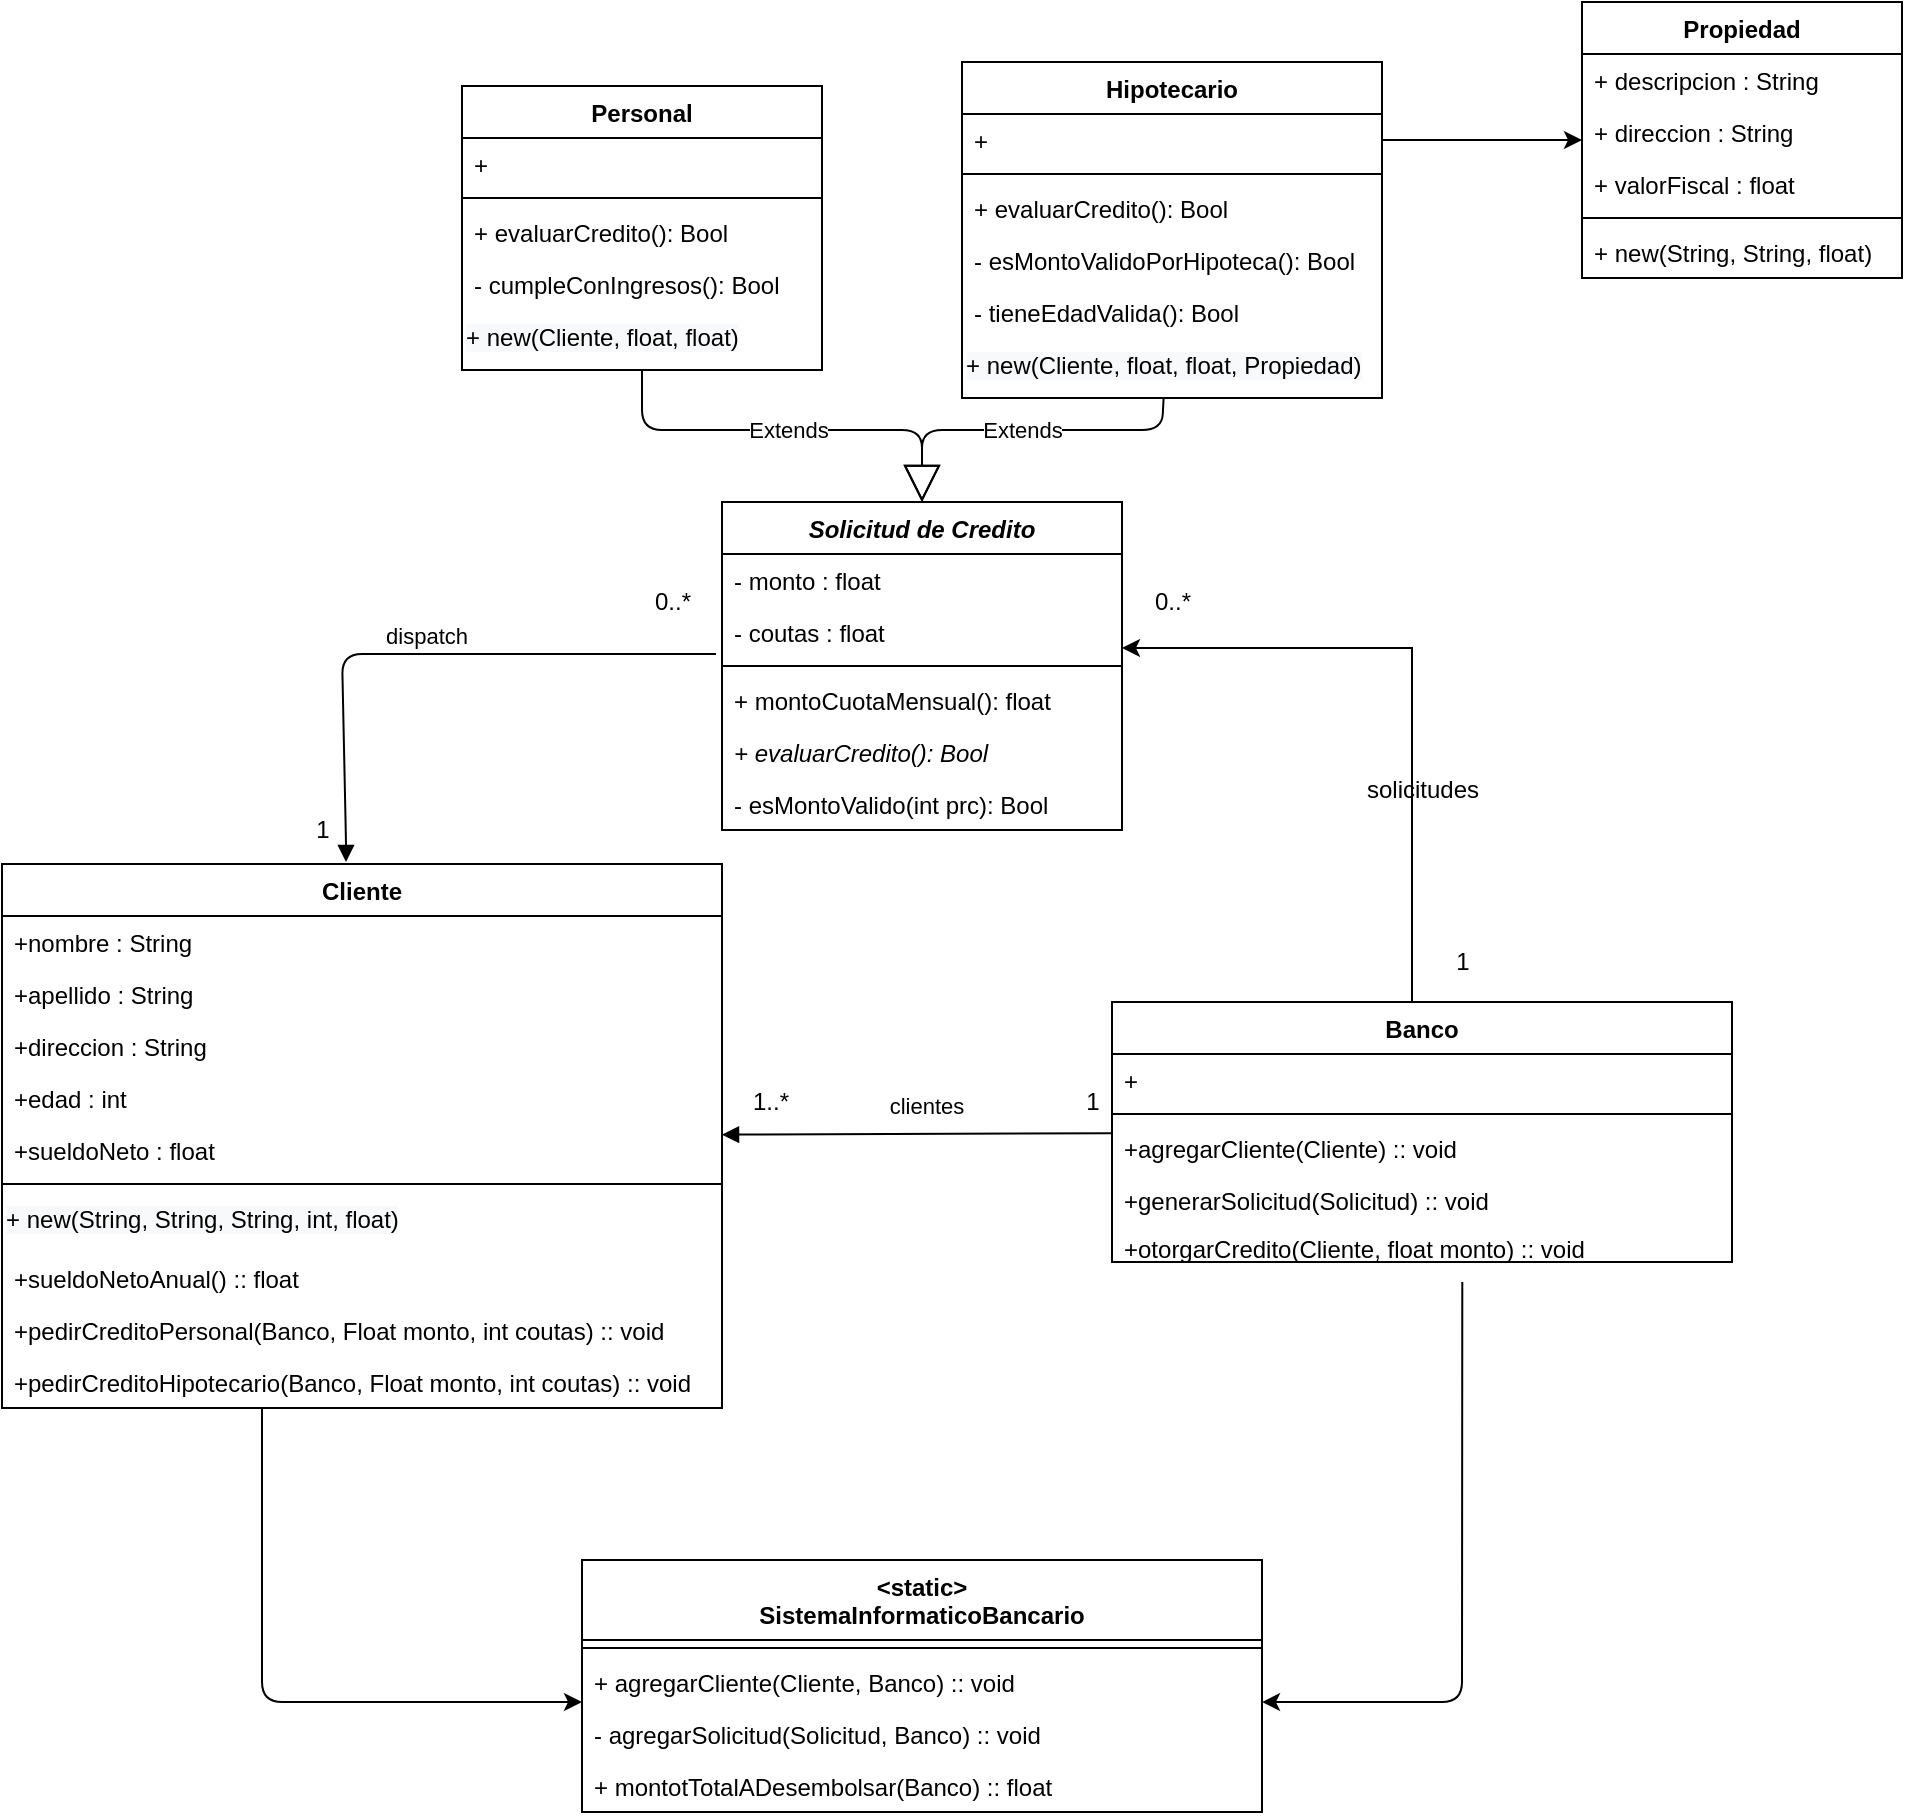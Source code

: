 <mxfile version="14.7.6" type="device"><diagram id="qMjNpvbMUI93nTTwNa-9" name="Page-1"><mxGraphModel dx="1069" dy="2037" grid="1" gridSize="10" guides="1" tooltips="1" connect="1" arrows="1" fold="1" page="1" pageScale="1" pageWidth="827" pageHeight="1169" math="0" shadow="0"><root><mxCell id="0"/><mxCell id="1" parent="0"/><mxCell id="Bh_JNvO4xfOQLkHMDw9X-1" value="Cliente" style="swimlane;fontStyle=1;align=center;verticalAlign=top;childLayout=stackLayout;horizontal=1;startSize=26;horizontalStack=0;resizeParent=1;resizeParentMax=0;resizeLast=0;collapsible=1;marginBottom=0;" vertex="1" parent="1"><mxGeometry x="30" y="421" width="360" height="272" as="geometry"/></mxCell><mxCell id="Bh_JNvO4xfOQLkHMDw9X-2" value="+nombre : String" style="text;strokeColor=none;fillColor=none;align=left;verticalAlign=top;spacingLeft=4;spacingRight=4;overflow=hidden;rotatable=0;points=[[0,0.5],[1,0.5]];portConstraint=eastwest;" vertex="1" parent="Bh_JNvO4xfOQLkHMDw9X-1"><mxGeometry y="26" width="360" height="26" as="geometry"/></mxCell><mxCell id="Bh_JNvO4xfOQLkHMDw9X-3" value="+apellido : String" style="text;strokeColor=none;fillColor=none;align=left;verticalAlign=top;spacingLeft=4;spacingRight=4;overflow=hidden;rotatable=0;points=[[0,0.5],[1,0.5]];portConstraint=eastwest;" vertex="1" parent="Bh_JNvO4xfOQLkHMDw9X-1"><mxGeometry y="52" width="360" height="26" as="geometry"/></mxCell><mxCell id="Bh_JNvO4xfOQLkHMDw9X-4" value="+direccion : String" style="text;strokeColor=none;fillColor=none;align=left;verticalAlign=top;spacingLeft=4;spacingRight=4;overflow=hidden;rotatable=0;points=[[0,0.5],[1,0.5]];portConstraint=eastwest;" vertex="1" parent="Bh_JNvO4xfOQLkHMDw9X-1"><mxGeometry y="78" width="360" height="26" as="geometry"/></mxCell><mxCell id="Bh_JNvO4xfOQLkHMDw9X-5" value="+edad : int" style="text;strokeColor=none;fillColor=none;align=left;verticalAlign=top;spacingLeft=4;spacingRight=4;overflow=hidden;rotatable=0;points=[[0,0.5],[1,0.5]];portConstraint=eastwest;" vertex="1" parent="Bh_JNvO4xfOQLkHMDw9X-1"><mxGeometry y="104" width="360" height="26" as="geometry"/></mxCell><mxCell id="Bh_JNvO4xfOQLkHMDw9X-6" value="+sueldoNeto : float" style="text;strokeColor=none;fillColor=none;align=left;verticalAlign=top;spacingLeft=4;spacingRight=4;overflow=hidden;rotatable=0;points=[[0,0.5],[1,0.5]];portConstraint=eastwest;" vertex="1" parent="Bh_JNvO4xfOQLkHMDw9X-1"><mxGeometry y="130" width="360" height="26" as="geometry"/></mxCell><mxCell id="Bh_JNvO4xfOQLkHMDw9X-7" value="" style="line;strokeWidth=1;fillColor=none;align=left;verticalAlign=middle;spacingTop=-1;spacingLeft=3;spacingRight=3;rotatable=0;labelPosition=right;points=[];portConstraint=eastwest;" vertex="1" parent="Bh_JNvO4xfOQLkHMDw9X-1"><mxGeometry y="156" width="360" height="8" as="geometry"/></mxCell><mxCell id="Bh_JNvO4xfOQLkHMDw9X-61" value="&lt;span style=&quot;color: rgb(0 , 0 , 0) ; font-family: &amp;#34;helvetica&amp;#34; ; font-size: 12px ; font-style: normal ; font-weight: 400 ; letter-spacing: normal ; text-align: left ; text-indent: 0px ; text-transform: none ; word-spacing: 0px ; background-color: rgb(248 , 249 , 250) ; display: inline ; float: none&quot;&gt;+ new(String, String, String, int, float)&lt;/span&gt;" style="text;whiteSpace=wrap;html=1;" vertex="1" parent="Bh_JNvO4xfOQLkHMDw9X-1"><mxGeometry y="164" width="360" height="30" as="geometry"/></mxCell><mxCell id="Bh_JNvO4xfOQLkHMDw9X-8" value="+sueldoNetoAnual() :: float" style="text;strokeColor=none;fillColor=none;align=left;verticalAlign=top;spacingLeft=4;spacingRight=4;overflow=hidden;rotatable=0;points=[[0,0.5],[1,0.5]];portConstraint=eastwest;" vertex="1" parent="Bh_JNvO4xfOQLkHMDw9X-1"><mxGeometry y="194" width="360" height="26" as="geometry"/></mxCell><mxCell id="Bh_JNvO4xfOQLkHMDw9X-9" value="+pedirCreditoPersonal(Banco, Float monto, int coutas) :: void" style="text;strokeColor=none;fillColor=none;align=left;verticalAlign=top;spacingLeft=4;spacingRight=4;overflow=hidden;rotatable=0;points=[[0,0.5],[1,0.5]];portConstraint=eastwest;" vertex="1" parent="Bh_JNvO4xfOQLkHMDw9X-1"><mxGeometry y="220" width="360" height="26" as="geometry"/></mxCell><mxCell id="Bh_JNvO4xfOQLkHMDw9X-10" value="+pedirCreditoHipotecario(Banco, Float monto, int coutas) :: void" style="text;strokeColor=none;fillColor=none;align=left;verticalAlign=top;spacingLeft=4;spacingRight=4;overflow=hidden;rotatable=0;points=[[0,0.5],[1,0.5]];portConstraint=eastwest;" vertex="1" parent="Bh_JNvO4xfOQLkHMDw9X-1"><mxGeometry y="246" width="360" height="26" as="geometry"/></mxCell><mxCell id="Bh_JNvO4xfOQLkHMDw9X-11" style="edgeStyle=orthogonalEdgeStyle;rounded=0;orthogonalLoop=1;jettySize=auto;html=1;exitX=0.5;exitY=0;exitDx=0;exitDy=0;" edge="1" parent="1" source="Bh_JNvO4xfOQLkHMDw9X-12" target="Bh_JNvO4xfOQLkHMDw9X-19"><mxGeometry relative="1" as="geometry"><Array as="points"><mxPoint x="735" y="313"/></Array></mxGeometry></mxCell><mxCell id="Bh_JNvO4xfOQLkHMDw9X-12" value="Banco" style="swimlane;fontStyle=1;align=center;verticalAlign=top;childLayout=stackLayout;horizontal=1;startSize=26;horizontalStack=0;resizeParent=1;resizeParentMax=0;resizeLast=0;collapsible=1;marginBottom=0;" vertex="1" parent="1"><mxGeometry x="585" y="490" width="310" height="130" as="geometry"/></mxCell><mxCell id="Bh_JNvO4xfOQLkHMDw9X-13" value="+" style="text;strokeColor=none;fillColor=none;align=left;verticalAlign=top;spacingLeft=4;spacingRight=4;overflow=hidden;rotatable=0;points=[[0,0.5],[1,0.5]];portConstraint=eastwest;" vertex="1" parent="Bh_JNvO4xfOQLkHMDw9X-12"><mxGeometry y="26" width="310" height="26" as="geometry"/></mxCell><mxCell id="Bh_JNvO4xfOQLkHMDw9X-14" value="" style="line;strokeWidth=1;fillColor=none;align=left;verticalAlign=middle;spacingTop=-1;spacingLeft=3;spacingRight=3;rotatable=0;labelPosition=right;points=[];portConstraint=eastwest;" vertex="1" parent="Bh_JNvO4xfOQLkHMDw9X-12"><mxGeometry y="52" width="310" height="8" as="geometry"/></mxCell><mxCell id="Bh_JNvO4xfOQLkHMDw9X-15" value="+agregarCliente(Cliente) :: void" style="text;strokeColor=none;fillColor=none;align=left;verticalAlign=top;spacingLeft=4;spacingRight=4;overflow=hidden;rotatable=0;points=[[0,0.5],[1,0.5]];portConstraint=eastwest;" vertex="1" parent="Bh_JNvO4xfOQLkHMDw9X-12"><mxGeometry y="60" width="310" height="26" as="geometry"/></mxCell><mxCell id="Bh_JNvO4xfOQLkHMDw9X-16" value="+generarSolicitud(Solicitud) :: void" style="text;strokeColor=none;fillColor=none;align=left;verticalAlign=top;spacingLeft=4;spacingRight=4;overflow=hidden;rotatable=0;points=[[0,0.5],[1,0.5]];portConstraint=eastwest;" vertex="1" parent="Bh_JNvO4xfOQLkHMDw9X-12"><mxGeometry y="86" width="310" height="24" as="geometry"/></mxCell><mxCell id="Bh_JNvO4xfOQLkHMDw9X-17" value="+otorgarCredito(Cliente, float monto) :: void" style="text;strokeColor=none;fillColor=none;align=left;verticalAlign=top;spacingLeft=4;spacingRight=4;overflow=hidden;rotatable=0;points=[[0,0.5],[1,0.5]];portConstraint=eastwest;" vertex="1" parent="Bh_JNvO4xfOQLkHMDw9X-12"><mxGeometry y="110" width="310" height="20" as="geometry"/></mxCell><mxCell id="Bh_JNvO4xfOQLkHMDw9X-18" value="clientes" style="html=1;verticalAlign=bottom;endArrow=block;" edge="1" parent="1" source="Bh_JNvO4xfOQLkHMDw9X-12" target="Bh_JNvO4xfOQLkHMDw9X-1"><mxGeometry x="-0.048" y="-5" width="80" relative="1" as="geometry"><mxPoint x="390" y="694" as="sourcePoint"/><mxPoint x="470" y="694" as="targetPoint"/><mxPoint as="offset"/></mxGeometry></mxCell><mxCell id="Bh_JNvO4xfOQLkHMDw9X-19" value="Solicitud de Credito" style="swimlane;fontStyle=3;align=center;verticalAlign=top;childLayout=stackLayout;horizontal=1;startSize=26;horizontalStack=0;resizeParent=1;resizeParentMax=0;resizeLast=0;collapsible=1;marginBottom=0;" vertex="1" parent="1"><mxGeometry x="390" y="240" width="200" height="164" as="geometry"/></mxCell><mxCell id="Bh_JNvO4xfOQLkHMDw9X-20" value="- monto : float" style="text;strokeColor=none;fillColor=none;align=left;verticalAlign=top;spacingLeft=4;spacingRight=4;overflow=hidden;rotatable=0;points=[[0,0.5],[1,0.5]];portConstraint=eastwest;" vertex="1" parent="Bh_JNvO4xfOQLkHMDw9X-19"><mxGeometry y="26" width="200" height="26" as="geometry"/></mxCell><mxCell id="Bh_JNvO4xfOQLkHMDw9X-21" value="- coutas : float" style="text;strokeColor=none;fillColor=none;align=left;verticalAlign=top;spacingLeft=4;spacingRight=4;overflow=hidden;rotatable=0;points=[[0,0.5],[1,0.5]];portConstraint=eastwest;" vertex="1" parent="Bh_JNvO4xfOQLkHMDw9X-19"><mxGeometry y="52" width="200" height="26" as="geometry"/></mxCell><mxCell id="Bh_JNvO4xfOQLkHMDw9X-22" value="" style="line;strokeWidth=1;fillColor=none;align=left;verticalAlign=middle;spacingTop=-1;spacingLeft=3;spacingRight=3;rotatable=0;labelPosition=right;points=[];portConstraint=eastwest;" vertex="1" parent="Bh_JNvO4xfOQLkHMDw9X-19"><mxGeometry y="78" width="200" height="8" as="geometry"/></mxCell><mxCell id="Bh_JNvO4xfOQLkHMDw9X-56" value="+ montoCuotaMensual(): float" style="text;strokeColor=none;fillColor=none;align=left;verticalAlign=top;spacingLeft=4;spacingRight=4;overflow=hidden;rotatable=0;points=[[0,0.5],[1,0.5]];portConstraint=eastwest;fontStyle=0" vertex="1" parent="Bh_JNvO4xfOQLkHMDw9X-19"><mxGeometry y="86" width="200" height="26" as="geometry"/></mxCell><mxCell id="Bh_JNvO4xfOQLkHMDw9X-23" value="+ evaluarCredito(): Bool" style="text;strokeColor=none;fillColor=none;align=left;verticalAlign=top;spacingLeft=4;spacingRight=4;overflow=hidden;rotatable=0;points=[[0,0.5],[1,0.5]];portConstraint=eastwest;fontStyle=2" vertex="1" parent="Bh_JNvO4xfOQLkHMDw9X-19"><mxGeometry y="112" width="200" height="26" as="geometry"/></mxCell><mxCell id="Bh_JNvO4xfOQLkHMDw9X-24" value="- esMontoValido(int prc): Bool" style="text;strokeColor=none;fillColor=none;align=left;verticalAlign=top;spacingLeft=4;spacingRight=4;overflow=hidden;rotatable=0;points=[[0,0.5],[1,0.5]];portConstraint=eastwest;fontStyle=0" vertex="1" parent="Bh_JNvO4xfOQLkHMDw9X-19"><mxGeometry y="138" width="200" height="26" as="geometry"/></mxCell><mxCell id="Bh_JNvO4xfOQLkHMDw9X-25" value="dispatch" style="html=1;verticalAlign=bottom;endArrow=block;exitX=-0.015;exitY=0.923;exitDx=0;exitDy=0;exitPerimeter=0;" edge="1" parent="1" source="Bh_JNvO4xfOQLkHMDw9X-21"><mxGeometry width="80" relative="1" as="geometry"><mxPoint x="280" y="434" as="sourcePoint"/><mxPoint x="202" y="420" as="targetPoint"/><Array as="points"><mxPoint x="200" y="316"/><mxPoint x="202" y="410"/></Array></mxGeometry></mxCell><mxCell id="Bh_JNvO4xfOQLkHMDw9X-26" value="Personal" style="swimlane;fontStyle=1;align=center;verticalAlign=top;childLayout=stackLayout;horizontal=1;startSize=26;horizontalStack=0;resizeParent=1;resizeParentMax=0;resizeLast=0;collapsible=1;marginBottom=0;" vertex="1" parent="1"><mxGeometry x="260" y="32" width="180" height="142" as="geometry"/></mxCell><mxCell id="Bh_JNvO4xfOQLkHMDw9X-27" value="+ " style="text;strokeColor=none;fillColor=none;align=left;verticalAlign=top;spacingLeft=4;spacingRight=4;overflow=hidden;rotatable=0;points=[[0,0.5],[1,0.5]];portConstraint=eastwest;" vertex="1" parent="Bh_JNvO4xfOQLkHMDw9X-26"><mxGeometry y="26" width="180" height="26" as="geometry"/></mxCell><mxCell id="Bh_JNvO4xfOQLkHMDw9X-28" value="" style="line;strokeWidth=1;fillColor=none;align=left;verticalAlign=middle;spacingTop=-1;spacingLeft=3;spacingRight=3;rotatable=0;labelPosition=right;points=[];portConstraint=eastwest;" vertex="1" parent="Bh_JNvO4xfOQLkHMDw9X-26"><mxGeometry y="52" width="180" height="8" as="geometry"/></mxCell><mxCell id="Bh_JNvO4xfOQLkHMDw9X-29" value="+ evaluarCredito(): Bool" style="text;strokeColor=none;fillColor=none;align=left;verticalAlign=top;spacingLeft=4;spacingRight=4;overflow=hidden;rotatable=0;points=[[0,0.5],[1,0.5]];portConstraint=eastwest;fontStyle=0" vertex="1" parent="Bh_JNvO4xfOQLkHMDw9X-26"><mxGeometry y="60" width="180" height="26" as="geometry"/></mxCell><mxCell id="Bh_JNvO4xfOQLkHMDw9X-30" value="- cumpleConIngresos(): Bool" style="text;strokeColor=none;fillColor=none;align=left;verticalAlign=top;spacingLeft=4;spacingRight=4;overflow=hidden;rotatable=0;points=[[0,0.5],[1,0.5]];portConstraint=eastwest;fontStyle=0" vertex="1" parent="Bh_JNvO4xfOQLkHMDw9X-26"><mxGeometry y="86" width="180" height="26" as="geometry"/></mxCell><mxCell id="Bh_JNvO4xfOQLkHMDw9X-60" value="&lt;span style=&quot;color: rgb(0 , 0 , 0) ; font-family: &amp;#34;helvetica&amp;#34; ; font-size: 12px ; font-style: normal ; font-weight: 400 ; letter-spacing: normal ; text-align: left ; text-indent: 0px ; text-transform: none ; word-spacing: 0px ; background-color: rgb(248 , 249 , 250) ; display: inline ; float: none&quot;&gt;+ new(Cliente, float, float)&lt;/span&gt;" style="text;whiteSpace=wrap;html=1;" vertex="1" parent="Bh_JNvO4xfOQLkHMDw9X-26"><mxGeometry y="112" width="180" height="30" as="geometry"/></mxCell><mxCell id="Bh_JNvO4xfOQLkHMDw9X-31" value="Hipotecario" style="swimlane;fontStyle=1;align=center;verticalAlign=top;childLayout=stackLayout;horizontal=1;startSize=26;horizontalStack=0;resizeParent=1;resizeParentMax=0;resizeLast=0;collapsible=1;marginBottom=0;" vertex="1" parent="1"><mxGeometry x="510" y="20" width="210" height="168" as="geometry"/></mxCell><mxCell id="Bh_JNvO4xfOQLkHMDw9X-32" value="+ " style="text;strokeColor=none;fillColor=none;align=left;verticalAlign=top;spacingLeft=4;spacingRight=4;overflow=hidden;rotatable=0;points=[[0,0.5],[1,0.5]];portConstraint=eastwest;" vertex="1" parent="Bh_JNvO4xfOQLkHMDw9X-31"><mxGeometry y="26" width="210" height="26" as="geometry"/></mxCell><mxCell id="Bh_JNvO4xfOQLkHMDw9X-33" value="" style="line;strokeWidth=1;fillColor=none;align=left;verticalAlign=middle;spacingTop=-1;spacingLeft=3;spacingRight=3;rotatable=0;labelPosition=right;points=[];portConstraint=eastwest;" vertex="1" parent="Bh_JNvO4xfOQLkHMDw9X-31"><mxGeometry y="52" width="210" height="8" as="geometry"/></mxCell><mxCell id="Bh_JNvO4xfOQLkHMDw9X-34" value="+ evaluarCredito(): Bool" style="text;strokeColor=none;fillColor=none;align=left;verticalAlign=top;spacingLeft=4;spacingRight=4;overflow=hidden;rotatable=0;points=[[0,0.5],[1,0.5]];portConstraint=eastwest;fontStyle=0" vertex="1" parent="Bh_JNvO4xfOQLkHMDw9X-31"><mxGeometry y="60" width="210" height="26" as="geometry"/></mxCell><mxCell id="Bh_JNvO4xfOQLkHMDw9X-35" value="- esMontoValidoPorHipoteca(): Bool" style="text;strokeColor=none;fillColor=none;align=left;verticalAlign=top;spacingLeft=4;spacingRight=4;overflow=hidden;rotatable=0;points=[[0,0.5],[1,0.5]];portConstraint=eastwest;fontStyle=0" vertex="1" parent="Bh_JNvO4xfOQLkHMDw9X-31"><mxGeometry y="86" width="210" height="26" as="geometry"/></mxCell><mxCell id="Bh_JNvO4xfOQLkHMDw9X-36" value="- tieneEdadValida(): Bool" style="text;strokeColor=none;fillColor=none;align=left;verticalAlign=top;spacingLeft=4;spacingRight=4;overflow=hidden;rotatable=0;points=[[0,0.5],[1,0.5]];portConstraint=eastwest;fontStyle=0" vertex="1" parent="Bh_JNvO4xfOQLkHMDw9X-31"><mxGeometry y="112" width="210" height="26" as="geometry"/></mxCell><mxCell id="Bh_JNvO4xfOQLkHMDw9X-59" value="&lt;span style=&quot;color: rgb(0 , 0 , 0) ; font-family: &amp;#34;helvetica&amp;#34; ; font-style: normal ; font-weight: 400 ; letter-spacing: normal ; text-align: left ; text-indent: 0px ; text-transform: none ; word-spacing: 0px ; background-color: rgb(248 , 249 , 250) ; display: inline ; float: none&quot;&gt;&lt;font style=&quot;font-size: 12px&quot;&gt;+ new(Cliente, float, float, Propiedad)&lt;/font&gt;&lt;/span&gt;" style="text;whiteSpace=wrap;html=1;" vertex="1" parent="Bh_JNvO4xfOQLkHMDw9X-31"><mxGeometry y="138" width="210" height="30" as="geometry"/></mxCell><mxCell id="Bh_JNvO4xfOQLkHMDw9X-37" value="Extends" style="endArrow=block;endSize=16;endFill=0;html=1;" edge="1" parent="1" source="Bh_JNvO4xfOQLkHMDw9X-26" target="Bh_JNvO4xfOQLkHMDw9X-19"><mxGeometry width="160" relative="1" as="geometry"><mxPoint x="400" y="304" as="sourcePoint"/><mxPoint x="560" y="304" as="targetPoint"/><Array as="points"><mxPoint x="350" y="204"/><mxPoint x="490" y="204"/></Array></mxGeometry></mxCell><mxCell id="Bh_JNvO4xfOQLkHMDw9X-38" value="Extends" style="endArrow=block;endSize=16;endFill=0;html=1;" edge="1" parent="1" source="Bh_JNvO4xfOQLkHMDw9X-31" target="Bh_JNvO4xfOQLkHMDw9X-19"><mxGeometry width="160" relative="1" as="geometry"><mxPoint x="400" y="304" as="sourcePoint"/><mxPoint x="560" y="304" as="targetPoint"/><Array as="points"><mxPoint x="610" y="204"/><mxPoint x="490" y="204"/></Array></mxGeometry></mxCell><mxCell id="Bh_JNvO4xfOQLkHMDw9X-39" value="Propiedad" style="swimlane;fontStyle=1;align=center;verticalAlign=top;childLayout=stackLayout;horizontal=1;startSize=26;horizontalStack=0;resizeParent=1;resizeParentMax=0;resizeLast=0;collapsible=1;marginBottom=0;" vertex="1" parent="1"><mxGeometry x="820" y="-10" width="160" height="138" as="geometry"/></mxCell><mxCell id="Bh_JNvO4xfOQLkHMDw9X-40" value="+ descripcion : String" style="text;strokeColor=none;fillColor=none;align=left;verticalAlign=top;spacingLeft=4;spacingRight=4;overflow=hidden;rotatable=0;points=[[0,0.5],[1,0.5]];portConstraint=eastwest;" vertex="1" parent="Bh_JNvO4xfOQLkHMDw9X-39"><mxGeometry y="26" width="160" height="26" as="geometry"/></mxCell><mxCell id="Bh_JNvO4xfOQLkHMDw9X-41" value="+ direccion : String" style="text;strokeColor=none;fillColor=none;align=left;verticalAlign=top;spacingLeft=4;spacingRight=4;overflow=hidden;rotatable=0;points=[[0,0.5],[1,0.5]];portConstraint=eastwest;" vertex="1" parent="Bh_JNvO4xfOQLkHMDw9X-39"><mxGeometry y="52" width="160" height="26" as="geometry"/></mxCell><mxCell id="Bh_JNvO4xfOQLkHMDw9X-42" value="+ valorFiscal : float" style="text;strokeColor=none;fillColor=none;align=left;verticalAlign=top;spacingLeft=4;spacingRight=4;overflow=hidden;rotatable=0;points=[[0,0.5],[1,0.5]];portConstraint=eastwest;" vertex="1" parent="Bh_JNvO4xfOQLkHMDw9X-39"><mxGeometry y="78" width="160" height="26" as="geometry"/></mxCell><mxCell id="Bh_JNvO4xfOQLkHMDw9X-43" value="" style="line;strokeWidth=1;fillColor=none;align=left;verticalAlign=middle;spacingTop=-1;spacingLeft=3;spacingRight=3;rotatable=0;labelPosition=right;points=[];portConstraint=eastwest;" vertex="1" parent="Bh_JNvO4xfOQLkHMDw9X-39"><mxGeometry y="104" width="160" height="8" as="geometry"/></mxCell><mxCell id="Bh_JNvO4xfOQLkHMDw9X-58" value="+ new(String, String, float)" style="text;strokeColor=none;fillColor=none;align=left;verticalAlign=top;spacingLeft=4;spacingRight=4;overflow=hidden;rotatable=0;points=[[0,0.5],[1,0.5]];portConstraint=eastwest;" vertex="1" parent="Bh_JNvO4xfOQLkHMDw9X-39"><mxGeometry y="112" width="160" height="26" as="geometry"/></mxCell><mxCell id="Bh_JNvO4xfOQLkHMDw9X-45" style="edgeStyle=orthogonalEdgeStyle;rounded=0;orthogonalLoop=1;jettySize=auto;html=1;exitX=1;exitY=0.5;exitDx=0;exitDy=0;" edge="1" parent="1" source="Bh_JNvO4xfOQLkHMDw9X-32" target="Bh_JNvO4xfOQLkHMDw9X-39"><mxGeometry relative="1" as="geometry"/></mxCell><mxCell id="Bh_JNvO4xfOQLkHMDw9X-46" value="&lt;static&gt;&#10;SistemaInformaticoBancario" style="swimlane;fontStyle=1;align=center;verticalAlign=top;childLayout=stackLayout;horizontal=1;startSize=40;horizontalStack=0;resizeParent=1;resizeParentMax=0;resizeLast=0;collapsible=1;marginBottom=0;" vertex="1" parent="1"><mxGeometry x="320" y="769" width="340" height="126" as="geometry"/></mxCell><mxCell id="Bh_JNvO4xfOQLkHMDw9X-47" value="" style="line;strokeWidth=1;fillColor=none;align=left;verticalAlign=middle;spacingTop=-1;spacingLeft=3;spacingRight=3;rotatable=0;labelPosition=right;points=[];portConstraint=eastwest;" vertex="1" parent="Bh_JNvO4xfOQLkHMDw9X-46"><mxGeometry y="40" width="340" height="8" as="geometry"/></mxCell><mxCell id="Bh_JNvO4xfOQLkHMDw9X-48" value="+ agregarCliente(Cliente, Banco) :: void" style="text;strokeColor=none;fillColor=none;align=left;verticalAlign=top;spacingLeft=4;spacingRight=4;overflow=hidden;rotatable=0;points=[[0,0.5],[1,0.5]];portConstraint=eastwest;" vertex="1" parent="Bh_JNvO4xfOQLkHMDw9X-46"><mxGeometry y="48" width="340" height="26" as="geometry"/></mxCell><mxCell id="Bh_JNvO4xfOQLkHMDw9X-49" value="- agregarSolicitud(Solicitud, Banco) :: void" style="text;strokeColor=none;fillColor=none;align=left;verticalAlign=top;spacingLeft=4;spacingRight=4;overflow=hidden;rotatable=0;points=[[0,0.5],[1,0.5]];portConstraint=eastwest;" vertex="1" parent="Bh_JNvO4xfOQLkHMDw9X-46"><mxGeometry y="74" width="340" height="26" as="geometry"/></mxCell><mxCell id="Bh_JNvO4xfOQLkHMDw9X-50" value="+ montotTotalADesembolsar(Banco) :: float" style="text;strokeColor=none;fillColor=none;align=left;verticalAlign=top;spacingLeft=4;spacingRight=4;overflow=hidden;rotatable=0;points=[[0,0.5],[1,0.5]];portConstraint=eastwest;" vertex="1" parent="Bh_JNvO4xfOQLkHMDw9X-46"><mxGeometry y="100" width="340" height="26" as="geometry"/></mxCell><mxCell id="Bh_JNvO4xfOQLkHMDw9X-51" value="solicitudes&lt;br&gt;" style="text;html=1;align=center;verticalAlign=middle;resizable=0;points=[];autosize=1;strokeColor=none;" vertex="1" parent="1"><mxGeometry x="705" y="374" width="70" height="20" as="geometry"/></mxCell><mxCell id="Bh_JNvO4xfOQLkHMDw9X-65" value="" style="endArrow=classic;html=1;exitX=0.565;exitY=1.5;exitDx=0;exitDy=0;exitPerimeter=0;entryX=1;entryY=0.885;entryDx=0;entryDy=0;entryPerimeter=0;" edge="1" parent="1" source="Bh_JNvO4xfOQLkHMDw9X-17" target="Bh_JNvO4xfOQLkHMDw9X-48"><mxGeometry width="50" height="50" relative="1" as="geometry"><mxPoint x="480" y="560" as="sourcePoint"/><mxPoint x="530" y="510" as="targetPoint"/><Array as="points"><mxPoint x="760" y="840"/></Array></mxGeometry></mxCell><mxCell id="Bh_JNvO4xfOQLkHMDw9X-66" value="" style="endArrow=classic;html=1;entryX=0;entryY=-0.115;entryDx=0;entryDy=0;entryPerimeter=0;" edge="1" parent="1" target="Bh_JNvO4xfOQLkHMDw9X-49"><mxGeometry width="50" height="50" relative="1" as="geometry"><mxPoint x="160" y="693" as="sourcePoint"/><mxPoint x="210" y="643" as="targetPoint"/><Array as="points"><mxPoint x="160" y="840"/></Array></mxGeometry></mxCell><mxCell id="Bh_JNvO4xfOQLkHMDw9X-67" value="0..*" style="text;html=1;align=center;verticalAlign=middle;resizable=0;points=[];autosize=1;strokeColor=none;" vertex="1" parent="1"><mxGeometry x="600" y="280" width="30" height="20" as="geometry"/></mxCell><mxCell id="Bh_JNvO4xfOQLkHMDw9X-68" value="1&lt;br&gt;" style="text;html=1;align=center;verticalAlign=middle;resizable=0;points=[];autosize=1;strokeColor=none;" vertex="1" parent="1"><mxGeometry x="750" y="460" width="20" height="20" as="geometry"/></mxCell><mxCell id="Bh_JNvO4xfOQLkHMDw9X-69" value="1..*" style="text;html=1;align=center;verticalAlign=middle;resizable=0;points=[];autosize=1;strokeColor=none;" vertex="1" parent="1"><mxGeometry x="399" y="530" width="30" height="20" as="geometry"/></mxCell><mxCell id="Bh_JNvO4xfOQLkHMDw9X-70" value="0..*" style="text;html=1;align=center;verticalAlign=middle;resizable=0;points=[];autosize=1;strokeColor=none;" vertex="1" parent="1"><mxGeometry x="350" y="280" width="30" height="20" as="geometry"/></mxCell><mxCell id="Bh_JNvO4xfOQLkHMDw9X-71" value="1" style="text;html=1;align=center;verticalAlign=middle;resizable=0;points=[];autosize=1;strokeColor=none;" vertex="1" parent="1"><mxGeometry x="180" y="394" width="20" height="20" as="geometry"/></mxCell><mxCell id="Bh_JNvO4xfOQLkHMDw9X-72" value="1" style="text;html=1;align=center;verticalAlign=middle;resizable=0;points=[];autosize=1;strokeColor=none;" vertex="1" parent="1"><mxGeometry x="565" y="530" width="20" height="20" as="geometry"/></mxCell></root></mxGraphModel></diagram></mxfile>